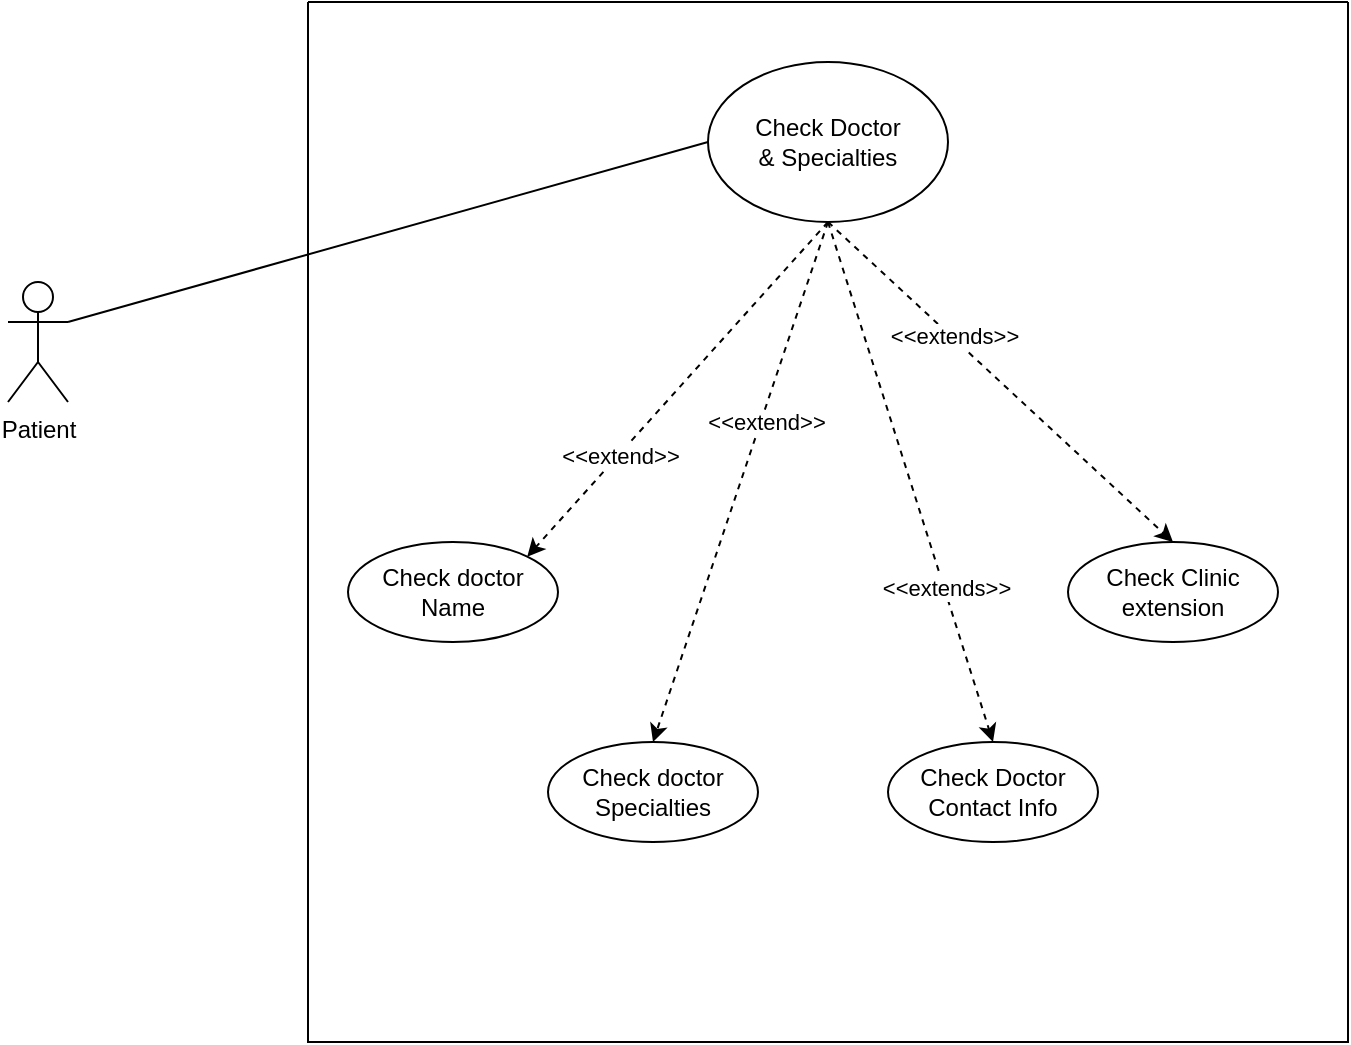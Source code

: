 <mxfile version="16.0.0" type="github"><diagram id="PPGES3eyIgcaZ7cBQot_" name="Page-1"><mxGraphModel dx="1422" dy="752" grid="1" gridSize="10" guides="1" tooltips="1" connect="1" arrows="1" fold="1" page="1" pageScale="1" pageWidth="850" pageHeight="1100" math="0" shadow="0"><root><mxCell id="0"/><mxCell id="1" parent="0"/><mxCell id="XOMKI58Zd1vGMeLpeBfw-1" value="" style="swimlane;startSize=0;" vertex="1" parent="1"><mxGeometry x="200" y="80" width="520" height="520" as="geometry"/></mxCell><mxCell id="XOMKI58Zd1vGMeLpeBfw-3" value="&lt;div&gt;Check Clinic &lt;br&gt;&lt;/div&gt;&lt;div&gt;extension &lt;br&gt;&lt;/div&gt;" style="ellipse;whiteSpace=wrap;html=1;" vertex="1" parent="XOMKI58Zd1vGMeLpeBfw-1"><mxGeometry x="380" y="270" width="105" height="50" as="geometry"/></mxCell><mxCell id="XOMKI58Zd1vGMeLpeBfw-4" value="Check doctor Specialties " style="ellipse;whiteSpace=wrap;html=1;" vertex="1" parent="XOMKI58Zd1vGMeLpeBfw-1"><mxGeometry x="120" y="370" width="105" height="50" as="geometry"/></mxCell><mxCell id="XOMKI58Zd1vGMeLpeBfw-8" value="Check doctor Name" style="ellipse;whiteSpace=wrap;html=1;" vertex="1" parent="XOMKI58Zd1vGMeLpeBfw-1"><mxGeometry x="20" y="270" width="105" height="50" as="geometry"/></mxCell><mxCell id="XOMKI58Zd1vGMeLpeBfw-10" value="&lt;div&gt;Check Doctor&lt;/div&gt;&lt;div&gt;Contact Info&lt;br&gt;&lt;/div&gt;" style="ellipse;whiteSpace=wrap;html=1;" vertex="1" parent="XOMKI58Zd1vGMeLpeBfw-1"><mxGeometry x="290" y="370" width="105" height="50" as="geometry"/></mxCell><mxCell id="XOMKI58Zd1vGMeLpeBfw-17" value="&lt;div&gt;Check Doctor&lt;/div&gt;&lt;div&gt;&amp;amp; Specialties &lt;br&gt;&lt;/div&gt;" style="ellipse;whiteSpace=wrap;html=1;" vertex="1" parent="XOMKI58Zd1vGMeLpeBfw-1"><mxGeometry x="200" y="30" width="120" height="80" as="geometry"/></mxCell><mxCell id="XOMKI58Zd1vGMeLpeBfw-20" value="" style="endArrow=classic;html=1;rounded=0;exitX=0.5;exitY=1;exitDx=0;exitDy=0;entryX=1;entryY=0;entryDx=0;entryDy=0;dashed=1;" edge="1" parent="XOMKI58Zd1vGMeLpeBfw-1" source="XOMKI58Zd1vGMeLpeBfw-17" target="XOMKI58Zd1vGMeLpeBfw-8"><mxGeometry width="50" height="50" relative="1" as="geometry"><mxPoint x="210" y="320" as="sourcePoint"/><mxPoint x="260" y="270" as="targetPoint"/></mxGeometry></mxCell><mxCell id="XOMKI58Zd1vGMeLpeBfw-21" value="&amp;lt;&amp;lt;extend&amp;gt;&amp;gt;" style="edgeLabel;html=1;align=center;verticalAlign=middle;resizable=0;points=[];" vertex="1" connectable="0" parent="XOMKI58Zd1vGMeLpeBfw-20"><mxGeometry x="0.392" y="1" relative="1" as="geometry"><mxPoint as="offset"/></mxGeometry></mxCell><mxCell id="XOMKI58Zd1vGMeLpeBfw-23" value="" style="endArrow=classic;html=1;rounded=0;dashed=1;exitX=0.5;exitY=1;exitDx=0;exitDy=0;entryX=0.5;entryY=0;entryDx=0;entryDy=0;" edge="1" parent="XOMKI58Zd1vGMeLpeBfw-1" source="XOMKI58Zd1vGMeLpeBfw-17" target="XOMKI58Zd1vGMeLpeBfw-4"><mxGeometry width="50" height="50" relative="1" as="geometry"><mxPoint x="210" y="320" as="sourcePoint"/><mxPoint x="260" y="270" as="targetPoint"/></mxGeometry></mxCell><mxCell id="XOMKI58Zd1vGMeLpeBfw-24" value="&amp;lt;&amp;lt;extend&amp;gt;&amp;gt;" style="edgeLabel;html=1;align=center;verticalAlign=middle;resizable=0;points=[];" vertex="1" connectable="0" parent="XOMKI58Zd1vGMeLpeBfw-23"><mxGeometry x="-0.236" y="2" relative="1" as="geometry"><mxPoint as="offset"/></mxGeometry></mxCell><mxCell id="XOMKI58Zd1vGMeLpeBfw-25" value="" style="endArrow=classic;html=1;rounded=0;dashed=1;exitX=0.5;exitY=1;exitDx=0;exitDy=0;entryX=0.5;entryY=0;entryDx=0;entryDy=0;" edge="1" parent="XOMKI58Zd1vGMeLpeBfw-1" source="XOMKI58Zd1vGMeLpeBfw-17" target="XOMKI58Zd1vGMeLpeBfw-10"><mxGeometry width="50" height="50" relative="1" as="geometry"><mxPoint x="210" y="320" as="sourcePoint"/><mxPoint x="260" y="270" as="targetPoint"/></mxGeometry></mxCell><mxCell id="XOMKI58Zd1vGMeLpeBfw-26" value="&amp;lt;&amp;lt;extends&amp;gt;&amp;gt;" style="edgeLabel;html=1;align=center;verticalAlign=middle;resizable=0;points=[];" vertex="1" connectable="0" parent="XOMKI58Zd1vGMeLpeBfw-25"><mxGeometry x="0.411" y="1" relative="1" as="geometry"><mxPoint as="offset"/></mxGeometry></mxCell><mxCell id="XOMKI58Zd1vGMeLpeBfw-27" value="" style="endArrow=classic;html=1;rounded=0;dashed=1;exitX=0.5;exitY=1;exitDx=0;exitDy=0;entryX=0.5;entryY=0;entryDx=0;entryDy=0;" edge="1" parent="XOMKI58Zd1vGMeLpeBfw-1" source="XOMKI58Zd1vGMeLpeBfw-17" target="XOMKI58Zd1vGMeLpeBfw-3"><mxGeometry width="50" height="50" relative="1" as="geometry"><mxPoint x="210" y="320" as="sourcePoint"/><mxPoint x="260" y="270" as="targetPoint"/></mxGeometry></mxCell><mxCell id="XOMKI58Zd1vGMeLpeBfw-28" value="&amp;lt;&amp;lt;extends&amp;gt;&amp;gt;" style="edgeLabel;html=1;align=center;verticalAlign=middle;resizable=0;points=[];" vertex="1" connectable="0" parent="XOMKI58Zd1vGMeLpeBfw-27"><mxGeometry x="-0.287" y="1" relative="1" as="geometry"><mxPoint as="offset"/></mxGeometry></mxCell><mxCell id="XOMKI58Zd1vGMeLpeBfw-2" value="Patient" style="shape=umlActor;verticalLabelPosition=bottom;verticalAlign=top;html=1;outlineConnect=0;" vertex="1" parent="1"><mxGeometry x="50" y="220" width="30" height="60" as="geometry"/></mxCell><mxCell id="XOMKI58Zd1vGMeLpeBfw-18" value="" style="endArrow=none;html=1;rounded=0;entryX=0;entryY=0.5;entryDx=0;entryDy=0;exitX=1;exitY=0.333;exitDx=0;exitDy=0;exitPerimeter=0;" edge="1" parent="1" source="XOMKI58Zd1vGMeLpeBfw-2" target="XOMKI58Zd1vGMeLpeBfw-17"><mxGeometry width="50" height="50" relative="1" as="geometry"><mxPoint x="410" y="400" as="sourcePoint"/><mxPoint x="460" y="350" as="targetPoint"/></mxGeometry></mxCell></root></mxGraphModel></diagram></mxfile>